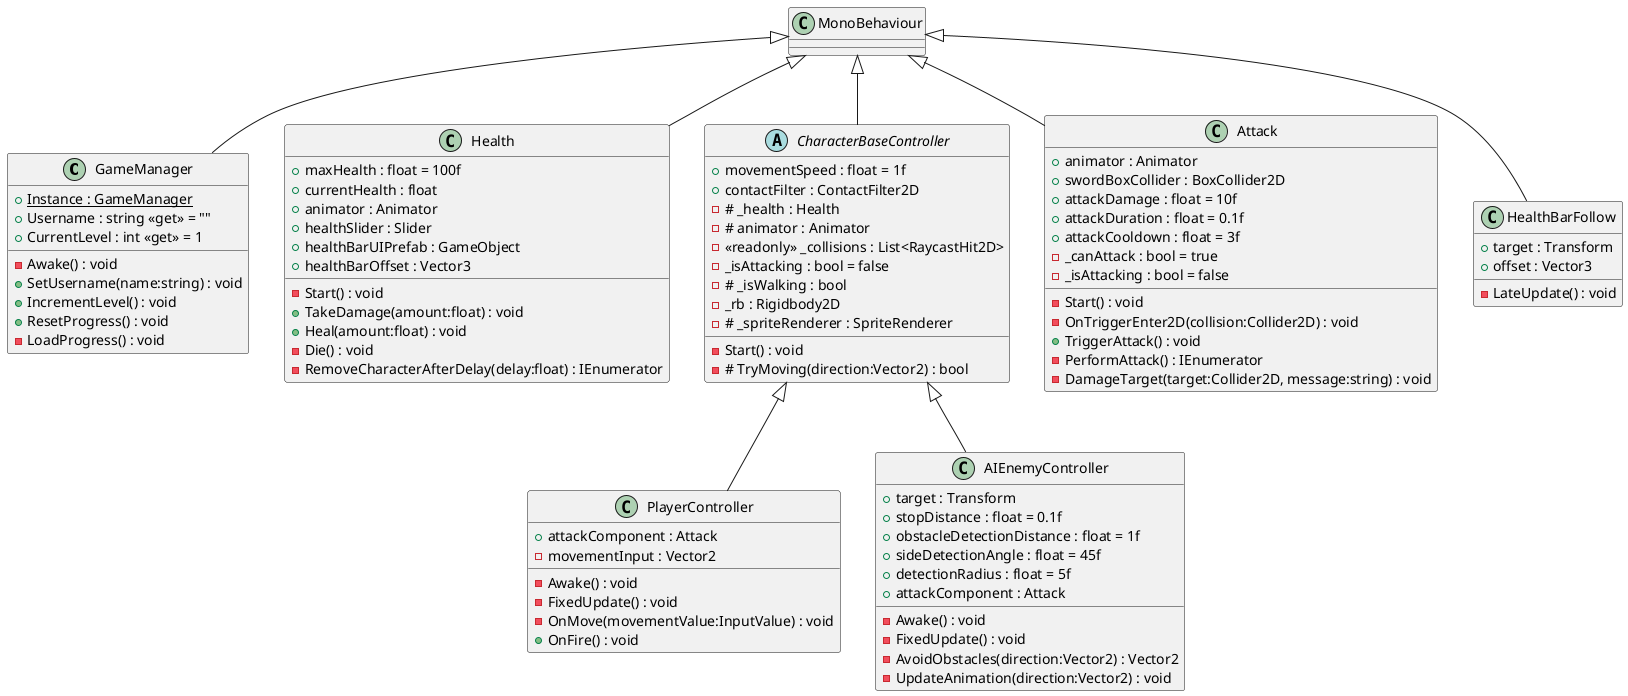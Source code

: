 @startuml
class GameManager {
    + {static} Instance : GameManager
    + Username : string <<get>> = ""
    + CurrentLevel : int <<get>> = 1
    - Awake() : void
    + SetUsername(name:string) : void
    + IncrementLevel() : void
    + ResetProgress() : void
    - LoadProgress() : void
}
MonoBehaviour <|-- GameManager
class Health {
    + maxHealth : float = 100f
    + currentHealth : float
    + animator : Animator
    + healthSlider : Slider
    + healthBarUIPrefab : GameObject
    + healthBarOffset : Vector3
    - Start() : void
    + TakeDamage(amount:float) : void
    + Heal(amount:float) : void
    - Die() : void
    - RemoveCharacterAfterDelay(delay:float) : IEnumerator
}
MonoBehaviour <|-- Health
class PlayerController {
    + attackComponent : Attack
    - movementInput : Vector2
    - Awake() : void
    - FixedUpdate() : void
    - OnMove(movementValue:InputValue) : void
    + OnFire() : void
}
CharacterBaseController <|-- PlayerController
class AIEnemyController {
    + target : Transform
    + stopDistance : float = 0.1f
    + obstacleDetectionDistance : float = 1f
    + sideDetectionAngle : float = 45f
    + detectionRadius : float = 5f
    + attackComponent : Attack
    - Awake() : void
    - FixedUpdate() : void
    - AvoidObstacles(direction:Vector2) : Vector2
    - UpdateAnimation(direction:Vector2) : void
}
CharacterBaseController <|-- AIEnemyController
class Attack {
    + animator : Animator
    + swordBoxCollider : BoxCollider2D
    + attackDamage : float = 10f
    + attackDuration : float = 0.1f
    + attackCooldown : float = 3f
    - _canAttack : bool = true
    - _isAttacking : bool = false
    - Start() : void
    - OnTriggerEnter2D(collision:Collider2D) : void
    + TriggerAttack() : void
    - PerformAttack() : IEnumerator
    - DamageTarget(target:Collider2D, message:string) : void
}
MonoBehaviour <|-- Attack
abstract class CharacterBaseController {
    + movementSpeed : float = 1f
    + contactFilter : ContactFilter2D
    - # _health : Health
    - # animator : Animator
    - <<readonly>> _collisions : List<RaycastHit2D>
    - _isAttacking : bool = false
    - # _isWalking : bool
    - _rb : Rigidbody2D
    - # _spriteRenderer : SpriteRenderer
    - Start() : void
    - # TryMoving(direction:Vector2) : bool
}
MonoBehaviour <|-- CharacterBaseController
class HealthBarFollow {
    + target : Transform
    + offset : Vector3
    - LateUpdate() : void
}
MonoBehaviour <|-- HealthBarFollow
@enduml
